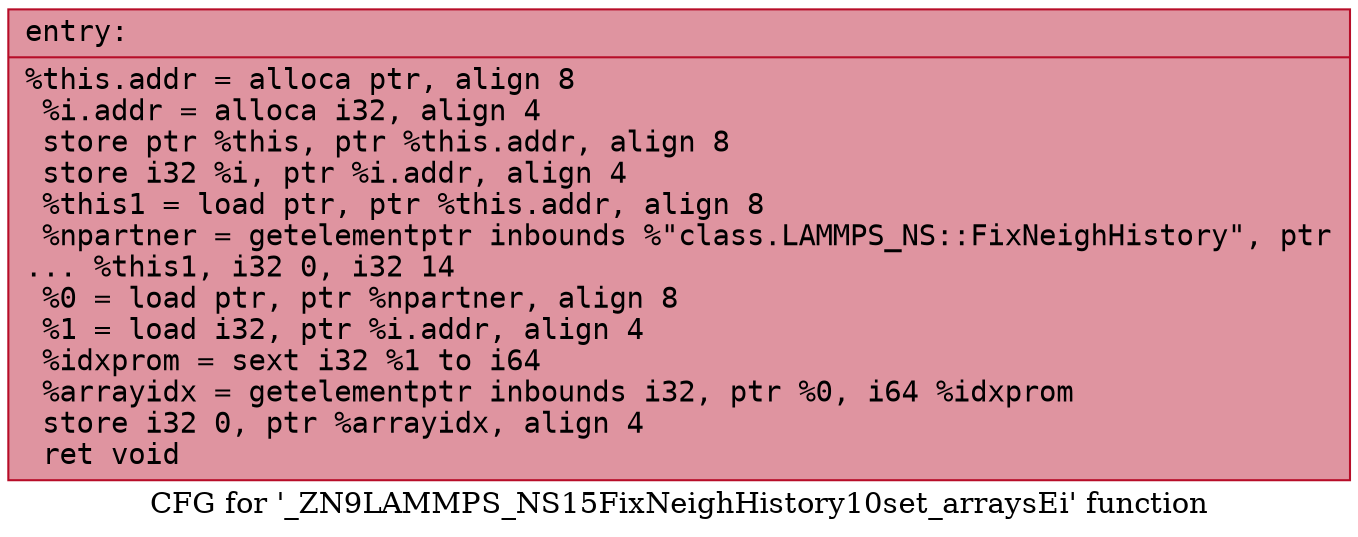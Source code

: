 digraph "CFG for '_ZN9LAMMPS_NS15FixNeighHistory10set_arraysEi' function" {
	label="CFG for '_ZN9LAMMPS_NS15FixNeighHistory10set_arraysEi' function";

	Node0x556119abdf90 [shape=record,color="#b70d28ff", style=filled, fillcolor="#b70d2870" fontname="Courier",label="{entry:\l|  %this.addr = alloca ptr, align 8\l  %i.addr = alloca i32, align 4\l  store ptr %this, ptr %this.addr, align 8\l  store i32 %i, ptr %i.addr, align 4\l  %this1 = load ptr, ptr %this.addr, align 8\l  %npartner = getelementptr inbounds %\"class.LAMMPS_NS::FixNeighHistory\", ptr\l... %this1, i32 0, i32 14\l  %0 = load ptr, ptr %npartner, align 8\l  %1 = load i32, ptr %i.addr, align 4\l  %idxprom = sext i32 %1 to i64\l  %arrayidx = getelementptr inbounds i32, ptr %0, i64 %idxprom\l  store i32 0, ptr %arrayidx, align 4\l  ret void\l}"];
}
